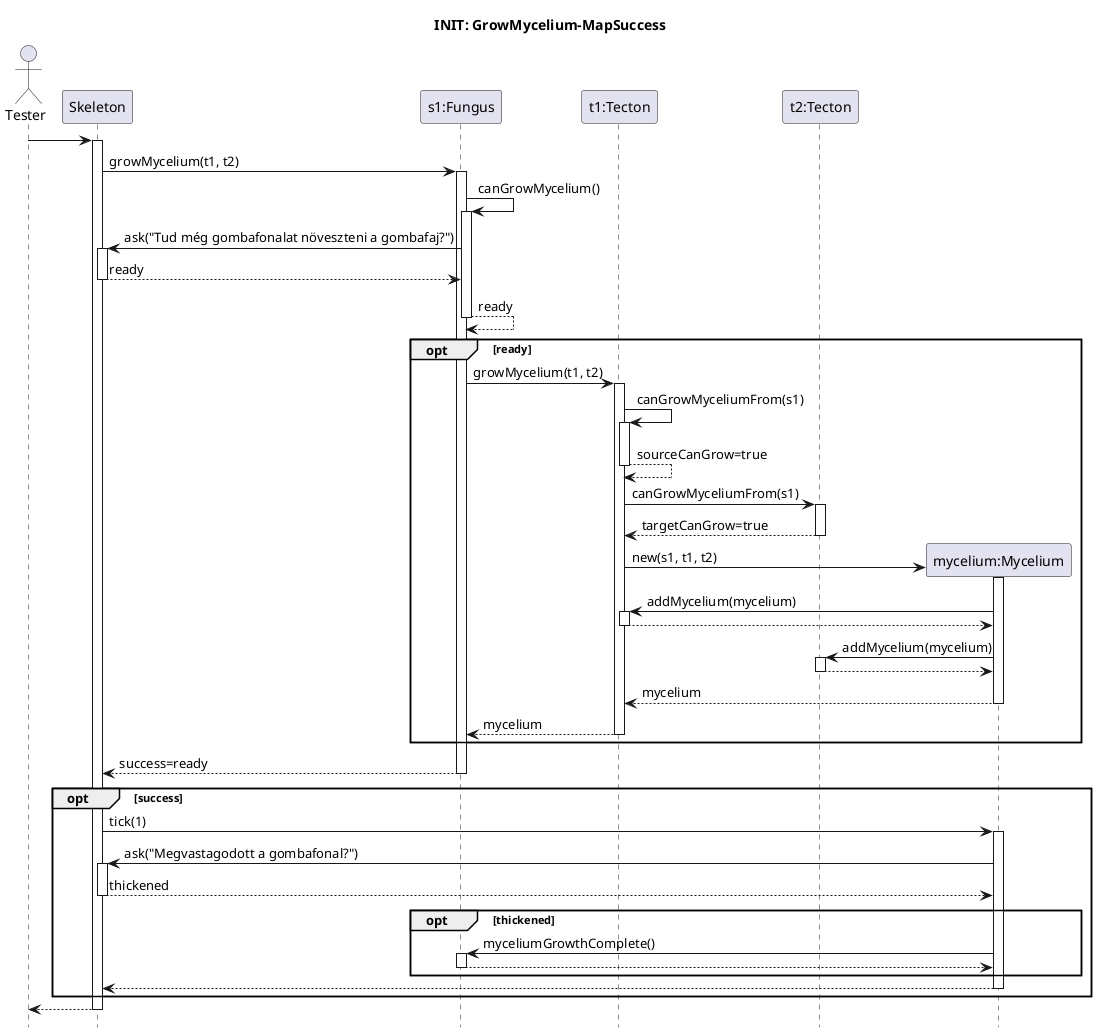 @startuml grow-mycelium-success
hide footbox

title INIT: GrowMycelium-MapSuccess

actor Tester
participant Skeleton
participant "s1:Fungus" as species
participant "t1:Tecton" as source
participant "t2:Tecton" as target
participant "mycelium:Mycelium" as mycelium

Tester -> Skeleton
activate Skeleton

Skeleton -> species : growMycelium(t1, t2)
activate species

species -> species : canGrowMycelium()
activate species

Skeleton <- species : ask("Tud még gombafonalat növeszteni a gombafaj?")
activate Skeleton
return ready

return ready

opt ready

    species -> source : growMycelium(t1, t2)
    activate source
        source -> source : canGrowMyceliumFrom(s1)
        activate source
        return sourceCanGrow=true

        source -> target : canGrowMyceliumFrom(s1)
        activate target
        return targetCanGrow=true

        create mycelium
        source -> mycelium : new(s1, t1, t2)
        activate mycelium

        mycelium -> source : addMycelium(mycelium)
        activate source
        return

        mycelium -> target : addMycelium(mycelium)
        activate target
        return

        return mycelium

    return mycelium
end
return success=ready

opt success
    Skeleton -> mycelium : tick(1)
    activate mycelium

    Skeleton <- mycelium : ask("Megvastagodott a gombafonal?")
    activate Skeleton
    return thickened

    opt thickened 
        mycelium -> species : myceliumGrowthComplete()
        activate species
        return
    end

    return
end
return
@enduml